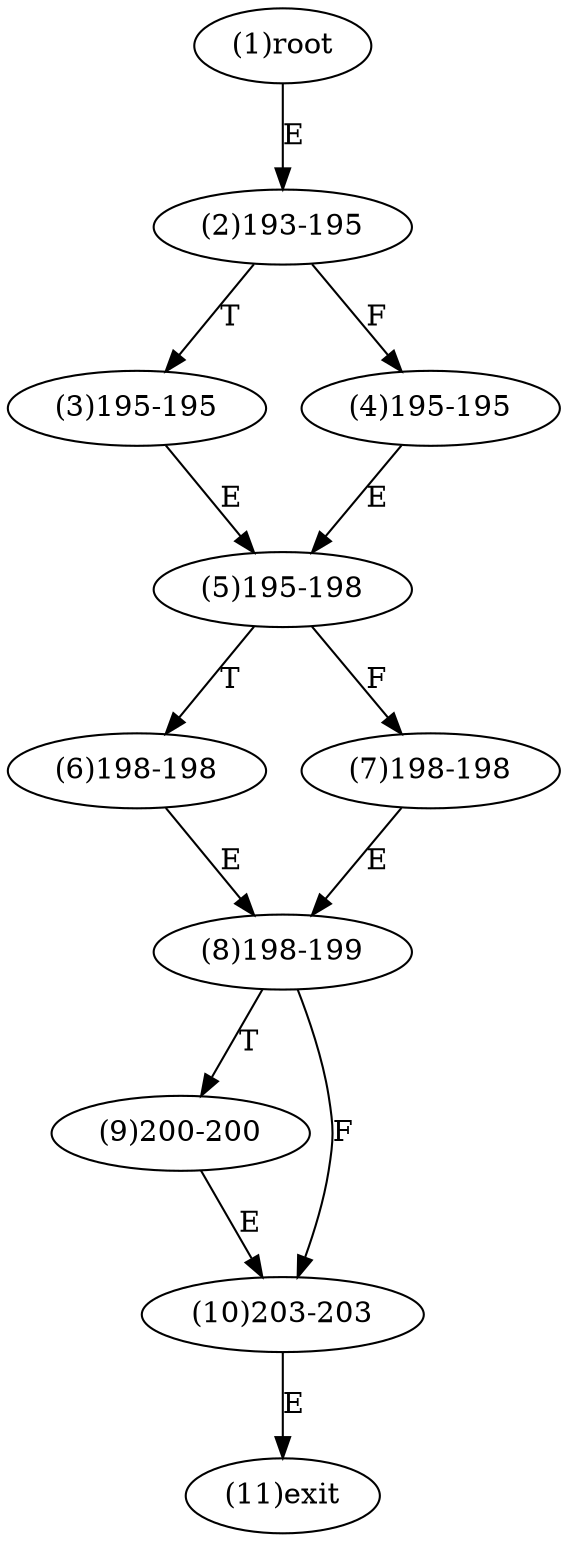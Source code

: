 digraph "" { 
1[ label="(1)root"];
2[ label="(2)193-195"];
3[ label="(3)195-195"];
4[ label="(4)195-195"];
5[ label="(5)195-198"];
6[ label="(6)198-198"];
7[ label="(7)198-198"];
8[ label="(8)198-199"];
9[ label="(9)200-200"];
10[ label="(10)203-203"];
11[ label="(11)exit"];
1->2[ label="E"];
2->4[ label="F"];
2->3[ label="T"];
3->5[ label="E"];
4->5[ label="E"];
5->7[ label="F"];
5->6[ label="T"];
6->8[ label="E"];
7->8[ label="E"];
8->10[ label="F"];
8->9[ label="T"];
9->10[ label="E"];
10->11[ label="E"];
}